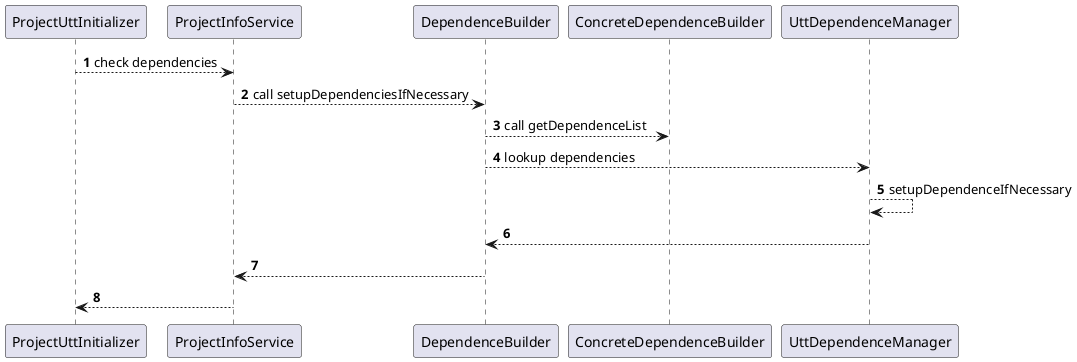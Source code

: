 @startuml
'https://plantuml.com/sequence-diagram

autonumber

ProjectUttInitializer --> ProjectInfoService : check dependencies
ProjectInfoService --> DependenceBuilder : call setupDependenciesIfNecessary
DependenceBuilder --> ConcreteDependenceBuilder : call getDependenceList
DependenceBuilder --> UttDependenceManager : lookup dependencies
UttDependenceManager --> UttDependenceManager : setupDependenceIfNecessary
UttDependenceManager --> DependenceBuilder
DependenceBuilder --> ProjectInfoService
ProjectInfoService --> ProjectUttInitializer

@enduml